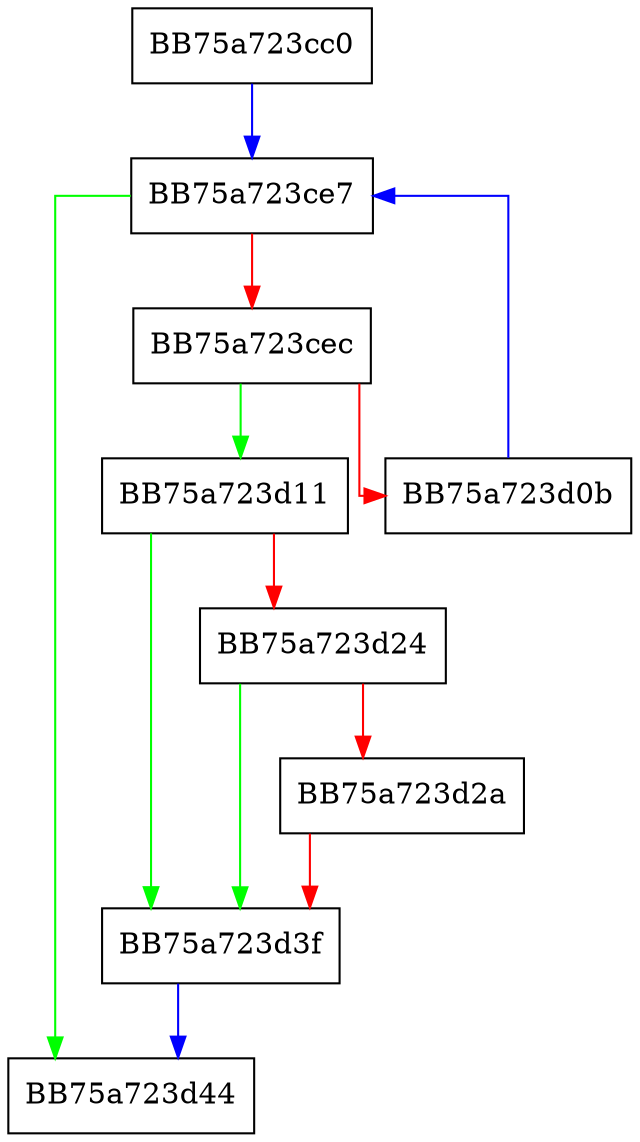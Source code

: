 digraph ResolveObfuscator {
  node [shape="box"];
  graph [splines=ortho];
  BB75a723cc0 -> BB75a723ce7 [color="blue"];
  BB75a723ce7 -> BB75a723d44 [color="green"];
  BB75a723ce7 -> BB75a723cec [color="red"];
  BB75a723cec -> BB75a723d11 [color="green"];
  BB75a723cec -> BB75a723d0b [color="red"];
  BB75a723d0b -> BB75a723ce7 [color="blue"];
  BB75a723d11 -> BB75a723d3f [color="green"];
  BB75a723d11 -> BB75a723d24 [color="red"];
  BB75a723d24 -> BB75a723d3f [color="green"];
  BB75a723d24 -> BB75a723d2a [color="red"];
  BB75a723d2a -> BB75a723d3f [color="red"];
  BB75a723d3f -> BB75a723d44 [color="blue"];
}
